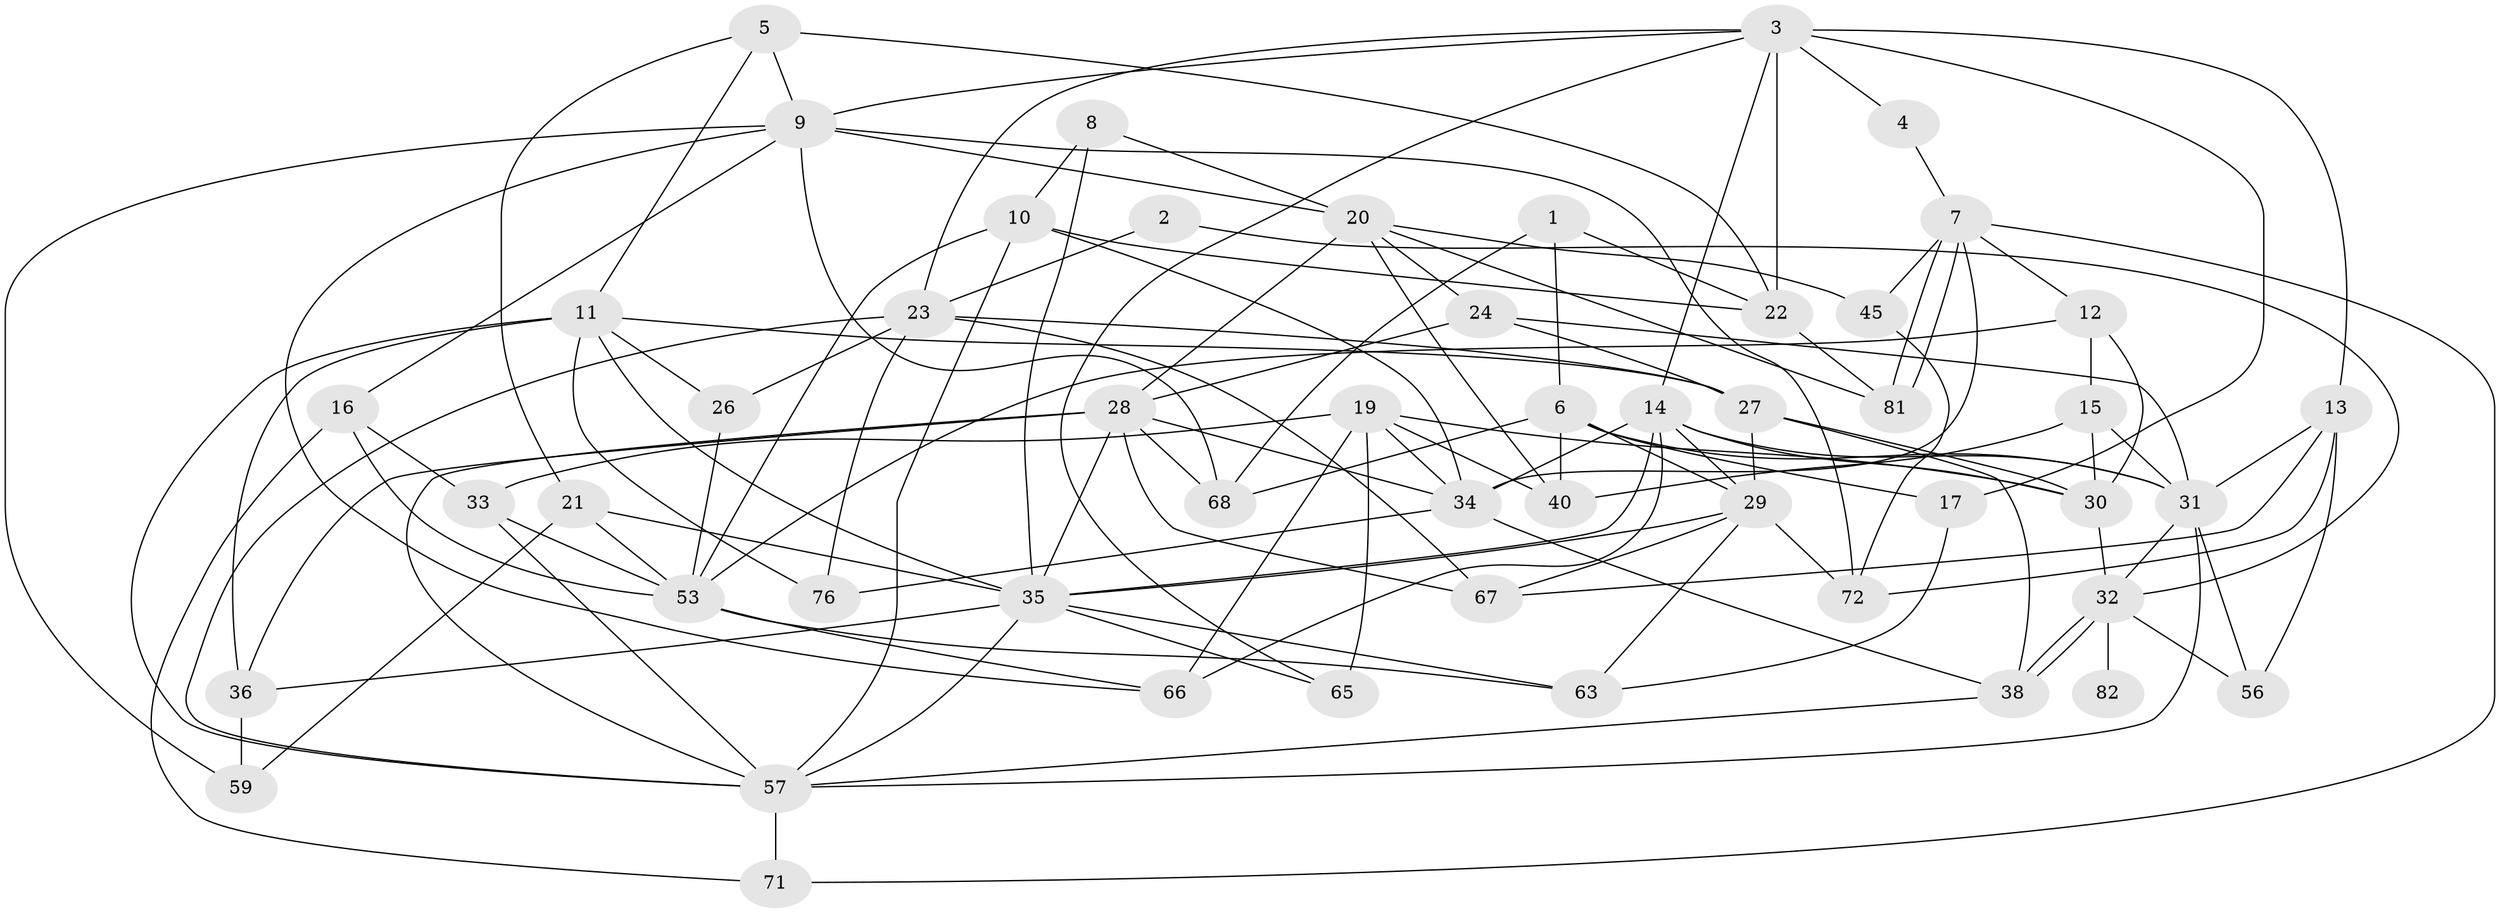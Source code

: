 // original degree distribution, {3: 0.26506024096385544, 2: 0.13253012048192772, 4: 0.30120481927710846, 6: 0.08433734939759036, 5: 0.1686746987951807, 7: 0.012048192771084338, 9: 0.012048192771084338, 8: 0.024096385542168676}
// Generated by graph-tools (version 1.1) at 2025/41/03/06/25 10:41:55]
// undirected, 51 vertices, 127 edges
graph export_dot {
graph [start="1"]
  node [color=gray90,style=filled];
  1;
  2;
  3 [super="+64"];
  4;
  5 [super="+43"];
  6 [super="+18"];
  7 [super="+61"];
  8;
  9 [super="+46"];
  10 [super="+52"];
  11 [super="+51"];
  12 [super="+69"];
  13 [super="+48"];
  14 [super="+44"];
  15;
  16 [super="+77"];
  17 [super="+60"];
  19 [super="+25"];
  20 [super="+50"];
  21 [super="+47"];
  22 [super="+70"];
  23 [super="+73"];
  24 [super="+83"];
  26;
  27 [super="+49"];
  28 [super="+80"];
  29 [super="+78"];
  30 [super="+55"];
  31 [super="+58"];
  32 [super="+75"];
  33 [super="+37"];
  34 [super="+41"];
  35 [super="+42"];
  36 [super="+39"];
  38 [super="+54"];
  40 [super="+62"];
  45;
  53 [super="+74"];
  56;
  57 [super="+79"];
  59;
  63;
  65;
  66;
  67;
  68;
  71;
  72;
  76;
  81;
  82;
  1 -- 6;
  1 -- 68;
  1 -- 22;
  2 -- 23;
  2 -- 32;
  3 -- 17 [weight=2];
  3 -- 23;
  3 -- 65;
  3 -- 4;
  3 -- 22;
  3 -- 9;
  3 -- 13;
  3 -- 14;
  4 -- 7;
  5 -- 11;
  5 -- 22;
  5 -- 9;
  5 -- 21;
  6 -- 31;
  6 -- 29 [weight=2];
  6 -- 17;
  6 -- 68;
  6 -- 40;
  7 -- 81;
  7 -- 81;
  7 -- 71;
  7 -- 45;
  7 -- 34;
  7 -- 12;
  8 -- 20;
  8 -- 35;
  8 -- 10;
  9 -- 20;
  9 -- 16;
  9 -- 59;
  9 -- 72;
  9 -- 66;
  9 -- 68;
  10 -- 34;
  10 -- 53;
  10 -- 57;
  10 -- 22;
  11 -- 35;
  11 -- 36 [weight=2];
  11 -- 57;
  11 -- 26;
  11 -- 76;
  11 -- 27;
  12 -- 53;
  12 -- 15;
  12 -- 30;
  13 -- 67;
  13 -- 56;
  13 -- 72;
  13 -- 31;
  14 -- 35;
  14 -- 34;
  14 -- 66;
  14 -- 29;
  14 -- 31;
  14 -- 30;
  15 -- 31;
  15 -- 30;
  15 -- 40 [weight=2];
  16 -- 53;
  16 -- 71;
  16 -- 33;
  17 -- 63;
  19 -- 66;
  19 -- 40;
  19 -- 65;
  19 -- 30;
  19 -- 34;
  19 -- 33;
  20 -- 40;
  20 -- 24;
  20 -- 81;
  20 -- 45;
  20 -- 28;
  21 -- 53;
  21 -- 35;
  21 -- 59;
  22 -- 81;
  23 -- 27;
  23 -- 67;
  23 -- 26;
  23 -- 76;
  23 -- 57;
  24 -- 28;
  24 -- 31;
  24 -- 27;
  26 -- 53;
  27 -- 29;
  27 -- 38;
  27 -- 30;
  28 -- 35;
  28 -- 67;
  28 -- 34;
  28 -- 68;
  28 -- 57;
  28 -- 36;
  29 -- 72;
  29 -- 35;
  29 -- 67;
  29 -- 63;
  30 -- 32;
  31 -- 32;
  31 -- 56;
  31 -- 57;
  32 -- 38;
  32 -- 38;
  32 -- 56 [weight=2];
  32 -- 82 [weight=2];
  33 -- 53;
  33 -- 57;
  34 -- 76;
  34 -- 38;
  35 -- 36;
  35 -- 63;
  35 -- 65;
  35 -- 57;
  36 -- 59;
  38 -- 57;
  45 -- 72;
  53 -- 63;
  53 -- 66;
  57 -- 71;
}
